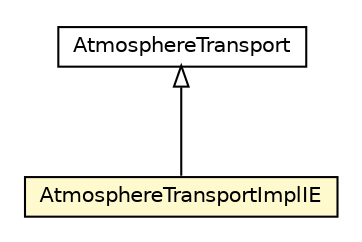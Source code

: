 #!/usr/local/bin/dot
#
# Class diagram 
# Generated by UMLGraph version 5.4 (http://www.umlgraph.org/)
#

digraph G {
	edge [fontname="Helvetica",fontsize=10,labelfontname="Helvetica",labelfontsize=10];
	node [fontname="Helvetica",fontsize=10,shape=plaintext];
	nodesep=0.25;
	ranksep=0.5;
	// hu.sch.kfc.client.atmosphere.AtmosphereTransport
	c2710 [label=<<table title="hu.sch.kfc.client.atmosphere.AtmosphereTransport" border="0" cellborder="1" cellspacing="0" cellpadding="2" port="p" href="../AtmosphereTransport.html">
		<tr><td><table border="0" cellspacing="0" cellpadding="1">
<tr><td align="center" balign="center"> AtmosphereTransport </td></tr>
		</table></td></tr>
		</table>>, URL="../AtmosphereTransport.html", fontname="Helvetica", fontcolor="black", fontsize=10.0];
	// hu.sch.kfc.client.atmosphere.impl.AtmosphereTransportImplIE
	c2711 [label=<<table title="hu.sch.kfc.client.atmosphere.impl.AtmosphereTransportImplIE" border="0" cellborder="1" cellspacing="0" cellpadding="2" port="p" bgcolor="lemonChiffon" href="./AtmosphereTransportImplIE.html">
		<tr><td><table border="0" cellspacing="0" cellpadding="1">
<tr><td align="center" balign="center"> AtmosphereTransportImplIE </td></tr>
		</table></td></tr>
		</table>>, URL="./AtmosphereTransportImplIE.html", fontname="Helvetica", fontcolor="black", fontsize=10.0];
	//hu.sch.kfc.client.atmosphere.impl.AtmosphereTransportImplIE extends hu.sch.kfc.client.atmosphere.AtmosphereTransport
	c2710:p -> c2711:p [dir=back,arrowtail=empty];
}


